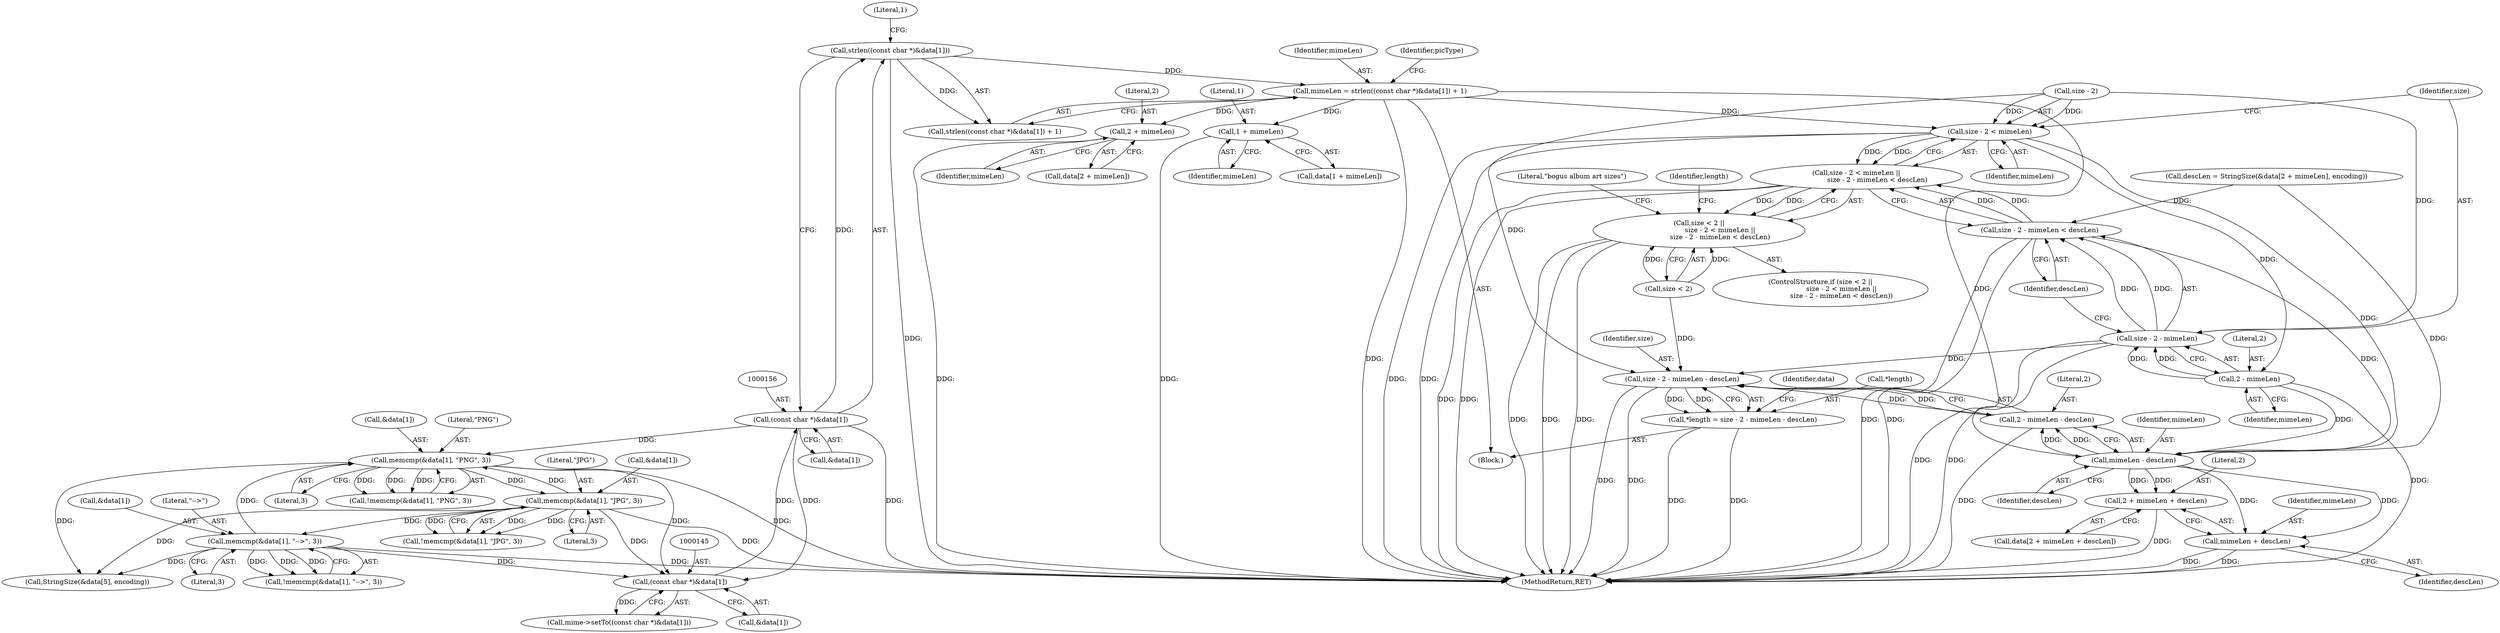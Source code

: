 digraph "1_Android_7a3246b870ddd11861eda2ab458b11d723c7f62c_0@API" {
"1000151" [label="(Call,mimeLen = strlen((const char *)&data[1]) + 1)"];
"1000154" [label="(Call,strlen((const char *)&data[1]))"];
"1000155" [label="(Call,(const char *)&data[1])"];
"1000144" [label="(Call,(const char *)&data[1])"];
"1000253" [label="(Call,memcmp(&data[1], \"JPG\", 3))"];
"1000240" [label="(Call,memcmp(&data[1], \"PNG\", 3))"];
"1000266" [label="(Call,memcmp(&data[1], \"-->\", 3))"];
"1000167" [label="(Call,1 + mimeLen)"];
"1000184" [label="(Call,2 + mimeLen)"];
"1000194" [label="(Call,size - 2 < mimeLen)"];
"1000193" [label="(Call,size - 2 < mimeLen ||\n                    size - 2 - mimeLen < descLen)"];
"1000189" [label="(Call,size < 2 ||\n                    size - 2 < mimeLen ||\n                    size - 2 - mimeLen < descLen)"];
"1000202" [label="(Call,2 - mimeLen)"];
"1000200" [label="(Call,size - 2 - mimeLen)"];
"1000199" [label="(Call,size - 2 - mimeLen < descLen)"];
"1000218" [label="(Call,mimeLen - descLen)"];
"1000216" [label="(Call,2 - mimeLen - descLen)"];
"1000214" [label="(Call,size - 2 - mimeLen - descLen)"];
"1000211" [label="(Call,*length = size - 2 - mimeLen - descLen)"];
"1000225" [label="(Call,2 + mimeLen + descLen)"];
"1000227" [label="(Call,mimeLen + descLen)"];
"1000182" [label="(Call,data[2 + mimeLen])"];
"1000188" [label="(ControlStructure,if (size < 2 ||\n                    size - 2 < mimeLen ||\n                    size - 2 - mimeLen < descLen))"];
"1000198" [label="(Identifier,mimeLen)"];
"1000224" [label="(Identifier,data)"];
"1000319" [label="(MethodReturn,RET)"];
"1000220" [label="(Identifier,descLen)"];
"1000258" [label="(Literal,\"JPG\")"];
"1000246" [label="(Literal,3)"];
"1000267" [label="(Call,&data[1])"];
"1000151" [label="(Call,mimeLen = strlen((const char *)&data[1]) + 1)"];
"1000186" [label="(Identifier,mimeLen)"];
"1000143" [label="(Call,mime->setTo((const char *)&data[1]))"];
"1000194" [label="(Call,size - 2 < mimeLen)"];
"1000167" [label="(Call,1 + mimeLen)"];
"1000252" [label="(Call,!memcmp(&data[1], \"JPG\", 3))"];
"1000215" [label="(Identifier,size)"];
"1000212" [label="(Call,*length)"];
"1000223" [label="(Call,data[2 + mimeLen + descLen])"];
"1000155" [label="(Call,(const char *)&data[1])"];
"1000157" [label="(Call,&data[1])"];
"1000205" [label="(Identifier,descLen)"];
"1000225" [label="(Call,2 + mimeLen + descLen)"];
"1000213" [label="(Identifier,length)"];
"1000204" [label="(Identifier,mimeLen)"];
"1000165" [label="(Call,data[1 + mimeLen])"];
"1000189" [label="(Call,size < 2 ||\n                    size - 2 < mimeLen ||\n                    size - 2 - mimeLen < descLen)"];
"1000184" [label="(Call,2 + mimeLen)"];
"1000161" [label="(Literal,1)"];
"1000164" [label="(Identifier,picType)"];
"1000190" [label="(Call,size < 2)"];
"1000271" [label="(Literal,\"-->\")"];
"1000136" [label="(Block,)"];
"1000219" [label="(Identifier,mimeLen)"];
"1000214" [label="(Call,size - 2 - mimeLen - descLen)"];
"1000169" [label="(Identifier,mimeLen)"];
"1000203" [label="(Literal,2)"];
"1000216" [label="(Call,2 - mimeLen - descLen)"];
"1000296" [label="(Call,StringSize(&data[5], encoding))"];
"1000200" [label="(Call,size - 2 - mimeLen)"];
"1000146" [label="(Call,&data[1])"];
"1000245" [label="(Literal,\"PNG\")"];
"1000211" [label="(Call,*length = size - 2 - mimeLen - descLen)"];
"1000153" [label="(Call,strlen((const char *)&data[1]) + 1)"];
"1000178" [label="(Call,descLen = StringSize(&data[2 + mimeLen], encoding))"];
"1000240" [label="(Call,memcmp(&data[1], \"PNG\", 3))"];
"1000266" [label="(Call,memcmp(&data[1], \"-->\", 3))"];
"1000217" [label="(Literal,2)"];
"1000229" [label="(Identifier,descLen)"];
"1000265" [label="(Call,!memcmp(&data[1], \"-->\", 3))"];
"1000168" [label="(Literal,1)"];
"1000228" [label="(Identifier,mimeLen)"];
"1000202" [label="(Call,2 - mimeLen)"];
"1000241" [label="(Call,&data[1])"];
"1000253" [label="(Call,memcmp(&data[1], \"JPG\", 3))"];
"1000195" [label="(Call,size - 2)"];
"1000154" [label="(Call,strlen((const char *)&data[1]))"];
"1000272" [label="(Literal,3)"];
"1000201" [label="(Identifier,size)"];
"1000226" [label="(Literal,2)"];
"1000152" [label="(Identifier,mimeLen)"];
"1000218" [label="(Call,mimeLen - descLen)"];
"1000259" [label="(Literal,3)"];
"1000185" [label="(Literal,2)"];
"1000199" [label="(Call,size - 2 - mimeLen < descLen)"];
"1000193" [label="(Call,size - 2 < mimeLen ||\n                    size - 2 - mimeLen < descLen)"];
"1000208" [label="(Literal,\"bogus album art sizes\")"];
"1000239" [label="(Call,!memcmp(&data[1], \"PNG\", 3))"];
"1000227" [label="(Call,mimeLen + descLen)"];
"1000144" [label="(Call,(const char *)&data[1])"];
"1000254" [label="(Call,&data[1])"];
"1000151" -> "1000136"  [label="AST: "];
"1000151" -> "1000153"  [label="CFG: "];
"1000152" -> "1000151"  [label="AST: "];
"1000153" -> "1000151"  [label="AST: "];
"1000164" -> "1000151"  [label="CFG: "];
"1000151" -> "1000319"  [label="DDG: "];
"1000154" -> "1000151"  [label="DDG: "];
"1000151" -> "1000167"  [label="DDG: "];
"1000151" -> "1000184"  [label="DDG: "];
"1000151" -> "1000194"  [label="DDG: "];
"1000151" -> "1000218"  [label="DDG: "];
"1000154" -> "1000153"  [label="AST: "];
"1000154" -> "1000155"  [label="CFG: "];
"1000155" -> "1000154"  [label="AST: "];
"1000161" -> "1000154"  [label="CFG: "];
"1000154" -> "1000319"  [label="DDG: "];
"1000154" -> "1000153"  [label="DDG: "];
"1000155" -> "1000154"  [label="DDG: "];
"1000155" -> "1000157"  [label="CFG: "];
"1000156" -> "1000155"  [label="AST: "];
"1000157" -> "1000155"  [label="AST: "];
"1000155" -> "1000319"  [label="DDG: "];
"1000155" -> "1000144"  [label="DDG: "];
"1000144" -> "1000155"  [label="DDG: "];
"1000155" -> "1000240"  [label="DDG: "];
"1000144" -> "1000143"  [label="AST: "];
"1000144" -> "1000146"  [label="CFG: "];
"1000145" -> "1000144"  [label="AST: "];
"1000146" -> "1000144"  [label="AST: "];
"1000143" -> "1000144"  [label="CFG: "];
"1000144" -> "1000143"  [label="DDG: "];
"1000253" -> "1000144"  [label="DDG: "];
"1000266" -> "1000144"  [label="DDG: "];
"1000240" -> "1000144"  [label="DDG: "];
"1000253" -> "1000252"  [label="AST: "];
"1000253" -> "1000259"  [label="CFG: "];
"1000254" -> "1000253"  [label="AST: "];
"1000258" -> "1000253"  [label="AST: "];
"1000259" -> "1000253"  [label="AST: "];
"1000252" -> "1000253"  [label="CFG: "];
"1000253" -> "1000319"  [label="DDG: "];
"1000253" -> "1000240"  [label="DDG: "];
"1000253" -> "1000252"  [label="DDG: "];
"1000253" -> "1000252"  [label="DDG: "];
"1000253" -> "1000252"  [label="DDG: "];
"1000240" -> "1000253"  [label="DDG: "];
"1000253" -> "1000266"  [label="DDG: "];
"1000253" -> "1000296"  [label="DDG: "];
"1000240" -> "1000239"  [label="AST: "];
"1000240" -> "1000246"  [label="CFG: "];
"1000241" -> "1000240"  [label="AST: "];
"1000245" -> "1000240"  [label="AST: "];
"1000246" -> "1000240"  [label="AST: "];
"1000239" -> "1000240"  [label="CFG: "];
"1000240" -> "1000319"  [label="DDG: "];
"1000240" -> "1000239"  [label="DDG: "];
"1000240" -> "1000239"  [label="DDG: "];
"1000240" -> "1000239"  [label="DDG: "];
"1000266" -> "1000240"  [label="DDG: "];
"1000240" -> "1000296"  [label="DDG: "];
"1000266" -> "1000265"  [label="AST: "];
"1000266" -> "1000272"  [label="CFG: "];
"1000267" -> "1000266"  [label="AST: "];
"1000271" -> "1000266"  [label="AST: "];
"1000272" -> "1000266"  [label="AST: "];
"1000265" -> "1000266"  [label="CFG: "];
"1000266" -> "1000319"  [label="DDG: "];
"1000266" -> "1000265"  [label="DDG: "];
"1000266" -> "1000265"  [label="DDG: "];
"1000266" -> "1000265"  [label="DDG: "];
"1000266" -> "1000296"  [label="DDG: "];
"1000167" -> "1000165"  [label="AST: "];
"1000167" -> "1000169"  [label="CFG: "];
"1000168" -> "1000167"  [label="AST: "];
"1000169" -> "1000167"  [label="AST: "];
"1000165" -> "1000167"  [label="CFG: "];
"1000167" -> "1000319"  [label="DDG: "];
"1000184" -> "1000182"  [label="AST: "];
"1000184" -> "1000186"  [label="CFG: "];
"1000185" -> "1000184"  [label="AST: "];
"1000186" -> "1000184"  [label="AST: "];
"1000182" -> "1000184"  [label="CFG: "];
"1000184" -> "1000319"  [label="DDG: "];
"1000194" -> "1000193"  [label="AST: "];
"1000194" -> "1000198"  [label="CFG: "];
"1000195" -> "1000194"  [label="AST: "];
"1000198" -> "1000194"  [label="AST: "];
"1000201" -> "1000194"  [label="CFG: "];
"1000193" -> "1000194"  [label="CFG: "];
"1000194" -> "1000319"  [label="DDG: "];
"1000194" -> "1000319"  [label="DDG: "];
"1000194" -> "1000193"  [label="DDG: "];
"1000194" -> "1000193"  [label="DDG: "];
"1000195" -> "1000194"  [label="DDG: "];
"1000195" -> "1000194"  [label="DDG: "];
"1000194" -> "1000202"  [label="DDG: "];
"1000194" -> "1000218"  [label="DDG: "];
"1000193" -> "1000189"  [label="AST: "];
"1000193" -> "1000199"  [label="CFG: "];
"1000199" -> "1000193"  [label="AST: "];
"1000189" -> "1000193"  [label="CFG: "];
"1000193" -> "1000319"  [label="DDG: "];
"1000193" -> "1000319"  [label="DDG: "];
"1000193" -> "1000189"  [label="DDG: "];
"1000193" -> "1000189"  [label="DDG: "];
"1000199" -> "1000193"  [label="DDG: "];
"1000199" -> "1000193"  [label="DDG: "];
"1000189" -> "1000188"  [label="AST: "];
"1000189" -> "1000190"  [label="CFG: "];
"1000190" -> "1000189"  [label="AST: "];
"1000208" -> "1000189"  [label="CFG: "];
"1000213" -> "1000189"  [label="CFG: "];
"1000189" -> "1000319"  [label="DDG: "];
"1000189" -> "1000319"  [label="DDG: "];
"1000189" -> "1000319"  [label="DDG: "];
"1000190" -> "1000189"  [label="DDG: "];
"1000190" -> "1000189"  [label="DDG: "];
"1000202" -> "1000200"  [label="AST: "];
"1000202" -> "1000204"  [label="CFG: "];
"1000203" -> "1000202"  [label="AST: "];
"1000204" -> "1000202"  [label="AST: "];
"1000200" -> "1000202"  [label="CFG: "];
"1000202" -> "1000319"  [label="DDG: "];
"1000202" -> "1000200"  [label="DDG: "];
"1000202" -> "1000200"  [label="DDG: "];
"1000202" -> "1000218"  [label="DDG: "];
"1000200" -> "1000199"  [label="AST: "];
"1000201" -> "1000200"  [label="AST: "];
"1000205" -> "1000200"  [label="CFG: "];
"1000200" -> "1000319"  [label="DDG: "];
"1000200" -> "1000319"  [label="DDG: "];
"1000200" -> "1000199"  [label="DDG: "];
"1000200" -> "1000199"  [label="DDG: "];
"1000195" -> "1000200"  [label="DDG: "];
"1000200" -> "1000214"  [label="DDG: "];
"1000199" -> "1000205"  [label="CFG: "];
"1000205" -> "1000199"  [label="AST: "];
"1000199" -> "1000319"  [label="DDG: "];
"1000199" -> "1000319"  [label="DDG: "];
"1000178" -> "1000199"  [label="DDG: "];
"1000199" -> "1000218"  [label="DDG: "];
"1000218" -> "1000216"  [label="AST: "];
"1000218" -> "1000220"  [label="CFG: "];
"1000219" -> "1000218"  [label="AST: "];
"1000220" -> "1000218"  [label="AST: "];
"1000216" -> "1000218"  [label="CFG: "];
"1000218" -> "1000216"  [label="DDG: "];
"1000218" -> "1000216"  [label="DDG: "];
"1000178" -> "1000218"  [label="DDG: "];
"1000218" -> "1000225"  [label="DDG: "];
"1000218" -> "1000225"  [label="DDG: "];
"1000218" -> "1000227"  [label="DDG: "];
"1000218" -> "1000227"  [label="DDG: "];
"1000216" -> "1000214"  [label="AST: "];
"1000217" -> "1000216"  [label="AST: "];
"1000214" -> "1000216"  [label="CFG: "];
"1000216" -> "1000319"  [label="DDG: "];
"1000216" -> "1000214"  [label="DDG: "];
"1000216" -> "1000214"  [label="DDG: "];
"1000214" -> "1000211"  [label="AST: "];
"1000215" -> "1000214"  [label="AST: "];
"1000211" -> "1000214"  [label="CFG: "];
"1000214" -> "1000319"  [label="DDG: "];
"1000214" -> "1000319"  [label="DDG: "];
"1000214" -> "1000211"  [label="DDG: "];
"1000214" -> "1000211"  [label="DDG: "];
"1000190" -> "1000214"  [label="DDG: "];
"1000195" -> "1000214"  [label="DDG: "];
"1000211" -> "1000136"  [label="AST: "];
"1000212" -> "1000211"  [label="AST: "];
"1000224" -> "1000211"  [label="CFG: "];
"1000211" -> "1000319"  [label="DDG: "];
"1000211" -> "1000319"  [label="DDG: "];
"1000225" -> "1000223"  [label="AST: "];
"1000225" -> "1000227"  [label="CFG: "];
"1000226" -> "1000225"  [label="AST: "];
"1000227" -> "1000225"  [label="AST: "];
"1000223" -> "1000225"  [label="CFG: "];
"1000225" -> "1000319"  [label="DDG: "];
"1000227" -> "1000229"  [label="CFG: "];
"1000228" -> "1000227"  [label="AST: "];
"1000229" -> "1000227"  [label="AST: "];
"1000227" -> "1000319"  [label="DDG: "];
"1000227" -> "1000319"  [label="DDG: "];
}

